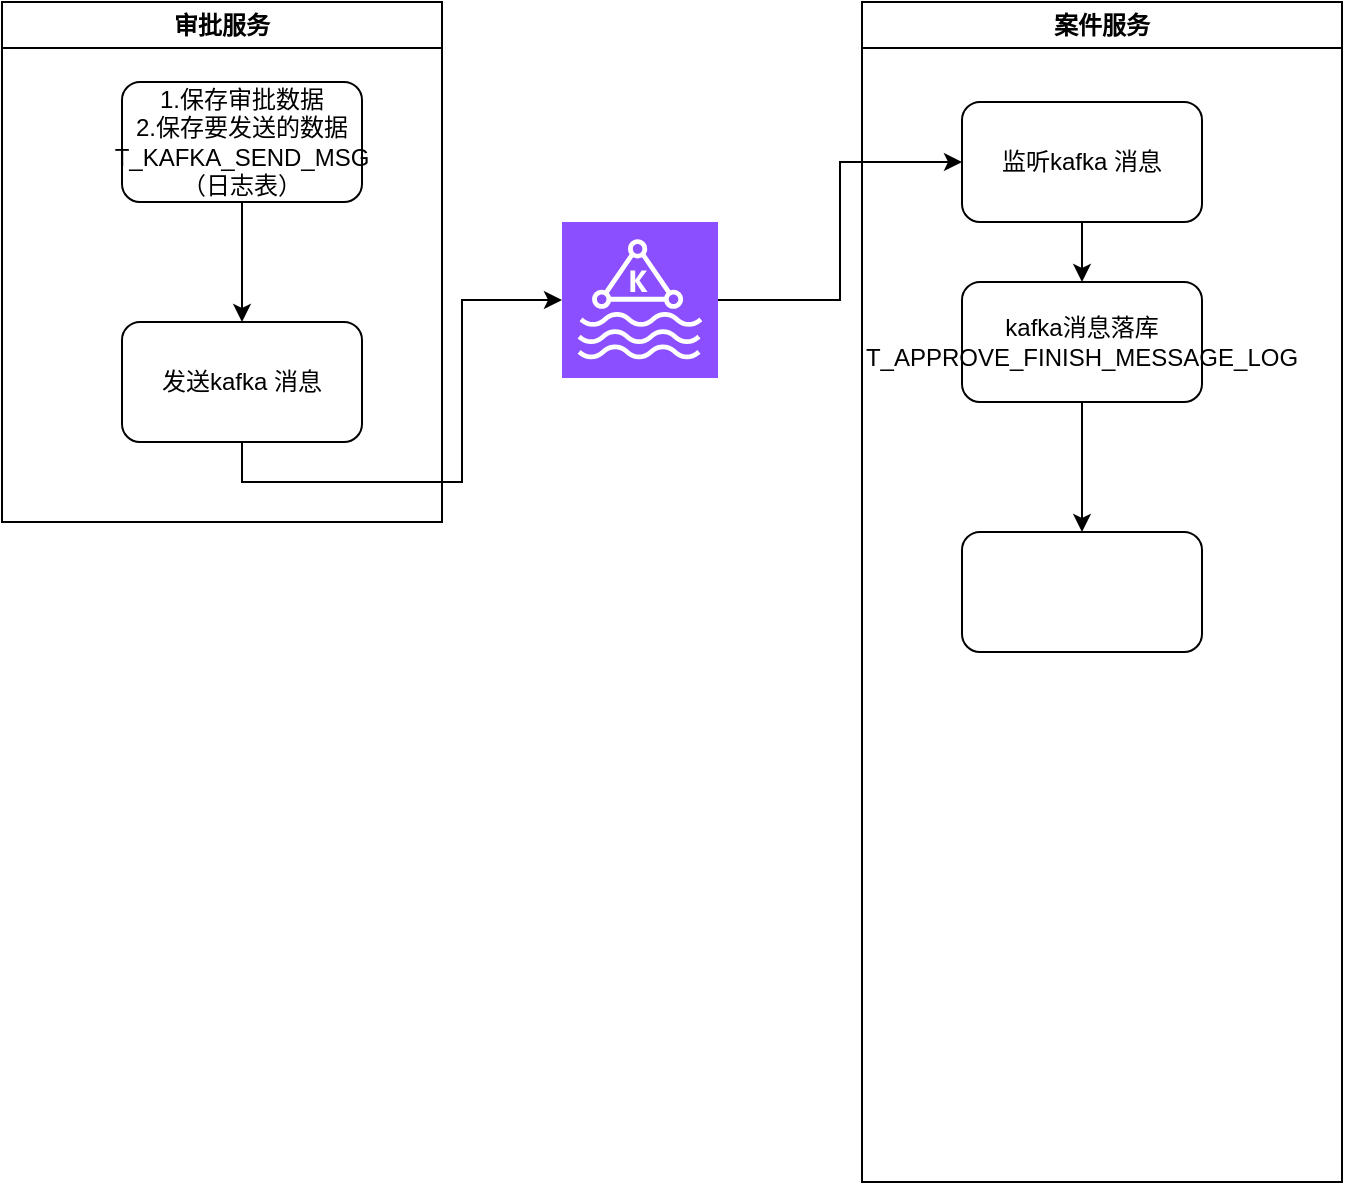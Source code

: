 <mxfile version="21.8.0" type="github">
  <diagram name="第 1 页" id="nvpzna9e1GnrQh9cRXuR">
    <mxGraphModel dx="1562" dy="862" grid="1" gridSize="10" guides="1" tooltips="1" connect="1" arrows="1" fold="1" page="1" pageScale="1" pageWidth="827" pageHeight="1169" math="0" shadow="0">
      <root>
        <mxCell id="0" />
        <mxCell id="1" parent="0" />
        <mxCell id="T2e1q8e19z0jkwDY4RHi-17" style="edgeStyle=orthogonalEdgeStyle;rounded=0;orthogonalLoop=1;jettySize=auto;html=1;entryX=0.5;entryY=0;entryDx=0;entryDy=0;" edge="1" parent="1" source="T2e1q8e19z0jkwDY4RHi-14" target="T2e1q8e19z0jkwDY4RHi-15">
          <mxGeometry relative="1" as="geometry" />
        </mxCell>
        <mxCell id="T2e1q8e19z0jkwDY4RHi-14" value="1.保存审批数据&lt;br&gt;2.保存要发送的数据&lt;br&gt;T_KAFKA_SEND_MSG（日志表）" style="rounded=1;whiteSpace=wrap;html=1;" vertex="1" parent="1">
          <mxGeometry x="120" y="220" width="120" height="60" as="geometry" />
        </mxCell>
        <mxCell id="T2e1q8e19z0jkwDY4RHi-18" style="edgeStyle=orthogonalEdgeStyle;rounded=0;orthogonalLoop=1;jettySize=auto;html=1;exitX=0.5;exitY=1;exitDx=0;exitDy=0;" edge="1" parent="1" source="T2e1q8e19z0jkwDY4RHi-15" target="T2e1q8e19z0jkwDY4RHi-16">
          <mxGeometry relative="1" as="geometry" />
        </mxCell>
        <mxCell id="T2e1q8e19z0jkwDY4RHi-15" value="发送kafka 消息" style="rounded=1;whiteSpace=wrap;html=1;" vertex="1" parent="1">
          <mxGeometry x="120" y="340" width="120" height="60" as="geometry" />
        </mxCell>
        <mxCell id="T2e1q8e19z0jkwDY4RHi-23" style="edgeStyle=orthogonalEdgeStyle;rounded=0;orthogonalLoop=1;jettySize=auto;html=1;exitX=1;exitY=0.5;exitDx=0;exitDy=0;exitPerimeter=0;entryX=0;entryY=0.5;entryDx=0;entryDy=0;" edge="1" parent="1" source="T2e1q8e19z0jkwDY4RHi-16" target="T2e1q8e19z0jkwDY4RHi-22">
          <mxGeometry relative="1" as="geometry" />
        </mxCell>
        <mxCell id="T2e1q8e19z0jkwDY4RHi-16" value="" style="sketch=0;points=[[0,0,0],[0.25,0,0],[0.5,0,0],[0.75,0,0],[1,0,0],[0,1,0],[0.25,1,0],[0.5,1,0],[0.75,1,0],[1,1,0],[0,0.25,0],[0,0.5,0],[0,0.75,0],[1,0.25,0],[1,0.5,0],[1,0.75,0]];outlineConnect=0;fontColor=#232F3E;fillColor=#8C4FFF;strokeColor=#ffffff;dashed=0;verticalLabelPosition=bottom;verticalAlign=top;align=center;html=1;fontSize=12;fontStyle=0;aspect=fixed;shape=mxgraph.aws4.resourceIcon;resIcon=mxgraph.aws4.managed_streaming_for_kafka;" vertex="1" parent="1">
          <mxGeometry x="340" y="290" width="78" height="78" as="geometry" />
        </mxCell>
        <mxCell id="T2e1q8e19z0jkwDY4RHi-20" value="审批服务" style="swimlane;whiteSpace=wrap;html=1;" vertex="1" parent="1">
          <mxGeometry x="60" y="180" width="220" height="260" as="geometry" />
        </mxCell>
        <mxCell id="T2e1q8e19z0jkwDY4RHi-21" value="案件服务" style="swimlane;whiteSpace=wrap;html=1;movable=1;resizable=1;rotatable=1;deletable=1;editable=1;locked=0;connectable=1;" vertex="1" parent="1">
          <mxGeometry x="490" y="180" width="240" height="590" as="geometry" />
        </mxCell>
        <mxCell id="T2e1q8e19z0jkwDY4RHi-27" style="edgeStyle=orthogonalEdgeStyle;rounded=0;orthogonalLoop=1;jettySize=auto;html=1;exitX=0.5;exitY=1;exitDx=0;exitDy=0;entryX=0.5;entryY=0;entryDx=0;entryDy=0;" edge="1" parent="T2e1q8e19z0jkwDY4RHi-21" source="T2e1q8e19z0jkwDY4RHi-22" target="T2e1q8e19z0jkwDY4RHi-25">
          <mxGeometry relative="1" as="geometry" />
        </mxCell>
        <mxCell id="T2e1q8e19z0jkwDY4RHi-22" value="监听kafka 消息" style="rounded=1;whiteSpace=wrap;html=1;" vertex="1" parent="T2e1q8e19z0jkwDY4RHi-21">
          <mxGeometry x="50" y="50" width="120" height="60" as="geometry" />
        </mxCell>
        <mxCell id="T2e1q8e19z0jkwDY4RHi-29" value="" style="edgeStyle=orthogonalEdgeStyle;rounded=0;orthogonalLoop=1;jettySize=auto;html=1;" edge="1" parent="T2e1q8e19z0jkwDY4RHi-21" source="T2e1q8e19z0jkwDY4RHi-25" target="T2e1q8e19z0jkwDY4RHi-28">
          <mxGeometry relative="1" as="geometry" />
        </mxCell>
        <mxCell id="T2e1q8e19z0jkwDY4RHi-25" value="kafka消息落库&lt;br&gt;T_APPROVE_FINISH_MESSAGE_LOG" style="rounded=1;whiteSpace=wrap;html=1;" vertex="1" parent="T2e1q8e19z0jkwDY4RHi-21">
          <mxGeometry x="50" y="140" width="120" height="60" as="geometry" />
        </mxCell>
        <mxCell id="T2e1q8e19z0jkwDY4RHi-28" value="" style="whiteSpace=wrap;html=1;rounded=1;" vertex="1" parent="T2e1q8e19z0jkwDY4RHi-21">
          <mxGeometry x="50" y="265" width="120" height="60" as="geometry" />
        </mxCell>
      </root>
    </mxGraphModel>
  </diagram>
</mxfile>
